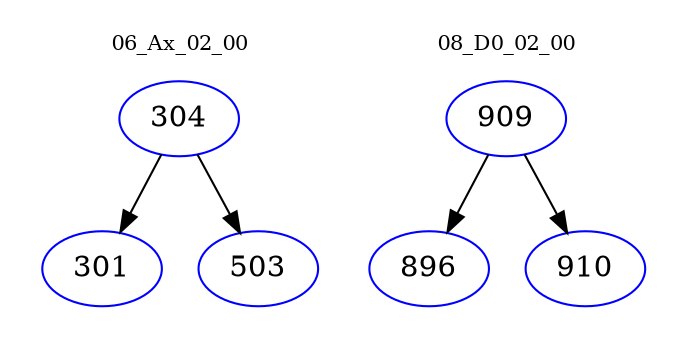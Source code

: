 digraph{
subgraph cluster_0 {
color = white
label = "06_Ax_02_00";
fontsize=10;
T0_304 [label="304", color="blue"]
T0_304 -> T0_301 [color="black"]
T0_301 [label="301", color="blue"]
T0_304 -> T0_503 [color="black"]
T0_503 [label="503", color="blue"]
}
subgraph cluster_1 {
color = white
label = "08_D0_02_00";
fontsize=10;
T1_909 [label="909", color="blue"]
T1_909 -> T1_896 [color="black"]
T1_896 [label="896", color="blue"]
T1_909 -> T1_910 [color="black"]
T1_910 [label="910", color="blue"]
}
}

